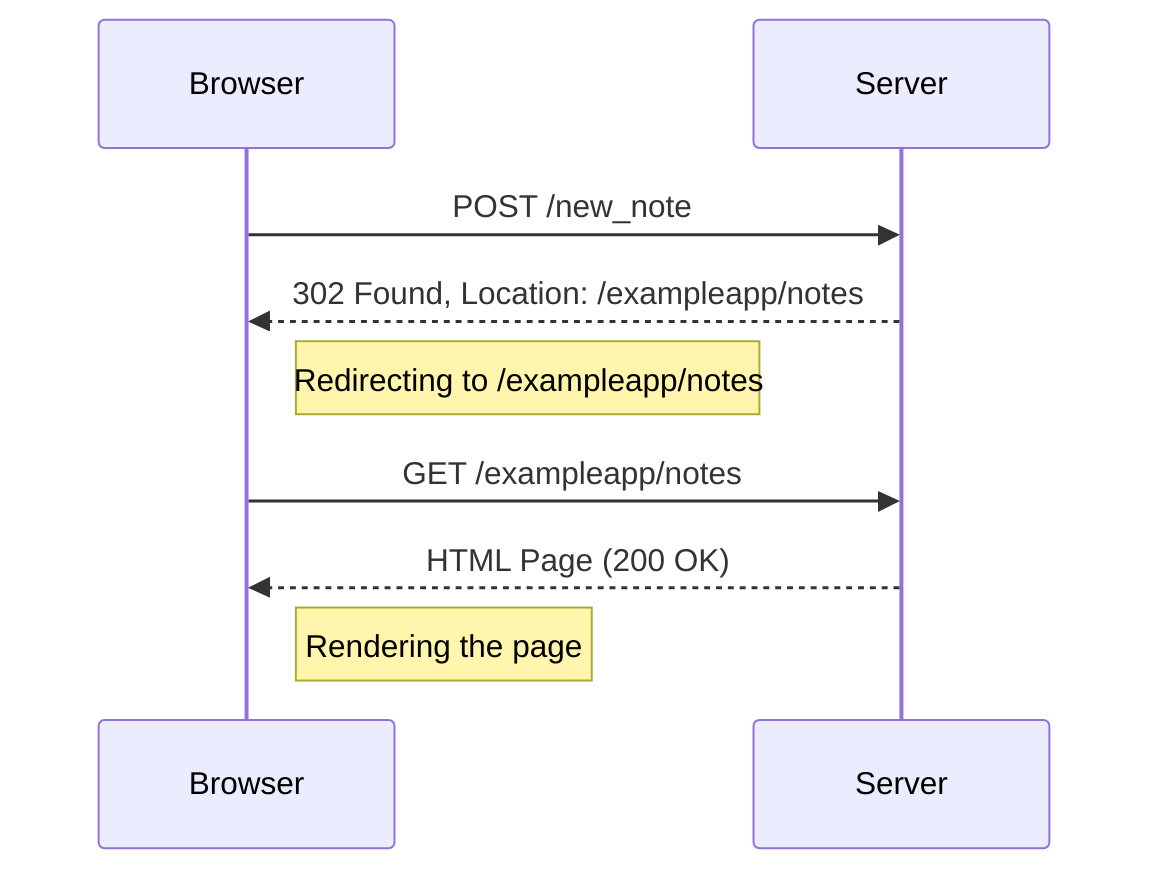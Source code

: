 sequenceDiagram
    participant Browser
    participant Server as Server

    Browser->>Server: POST /new_note
    Server-->>Browser: 302 Found, Location: /exampleapp/notes
    note right of Browser: Redirecting to /exampleapp/notes
    Browser->>Server: GET /exampleapp/notes
    Server-->>Browser: HTML Page (200 OK)
    note right of Browser: Rendering the page